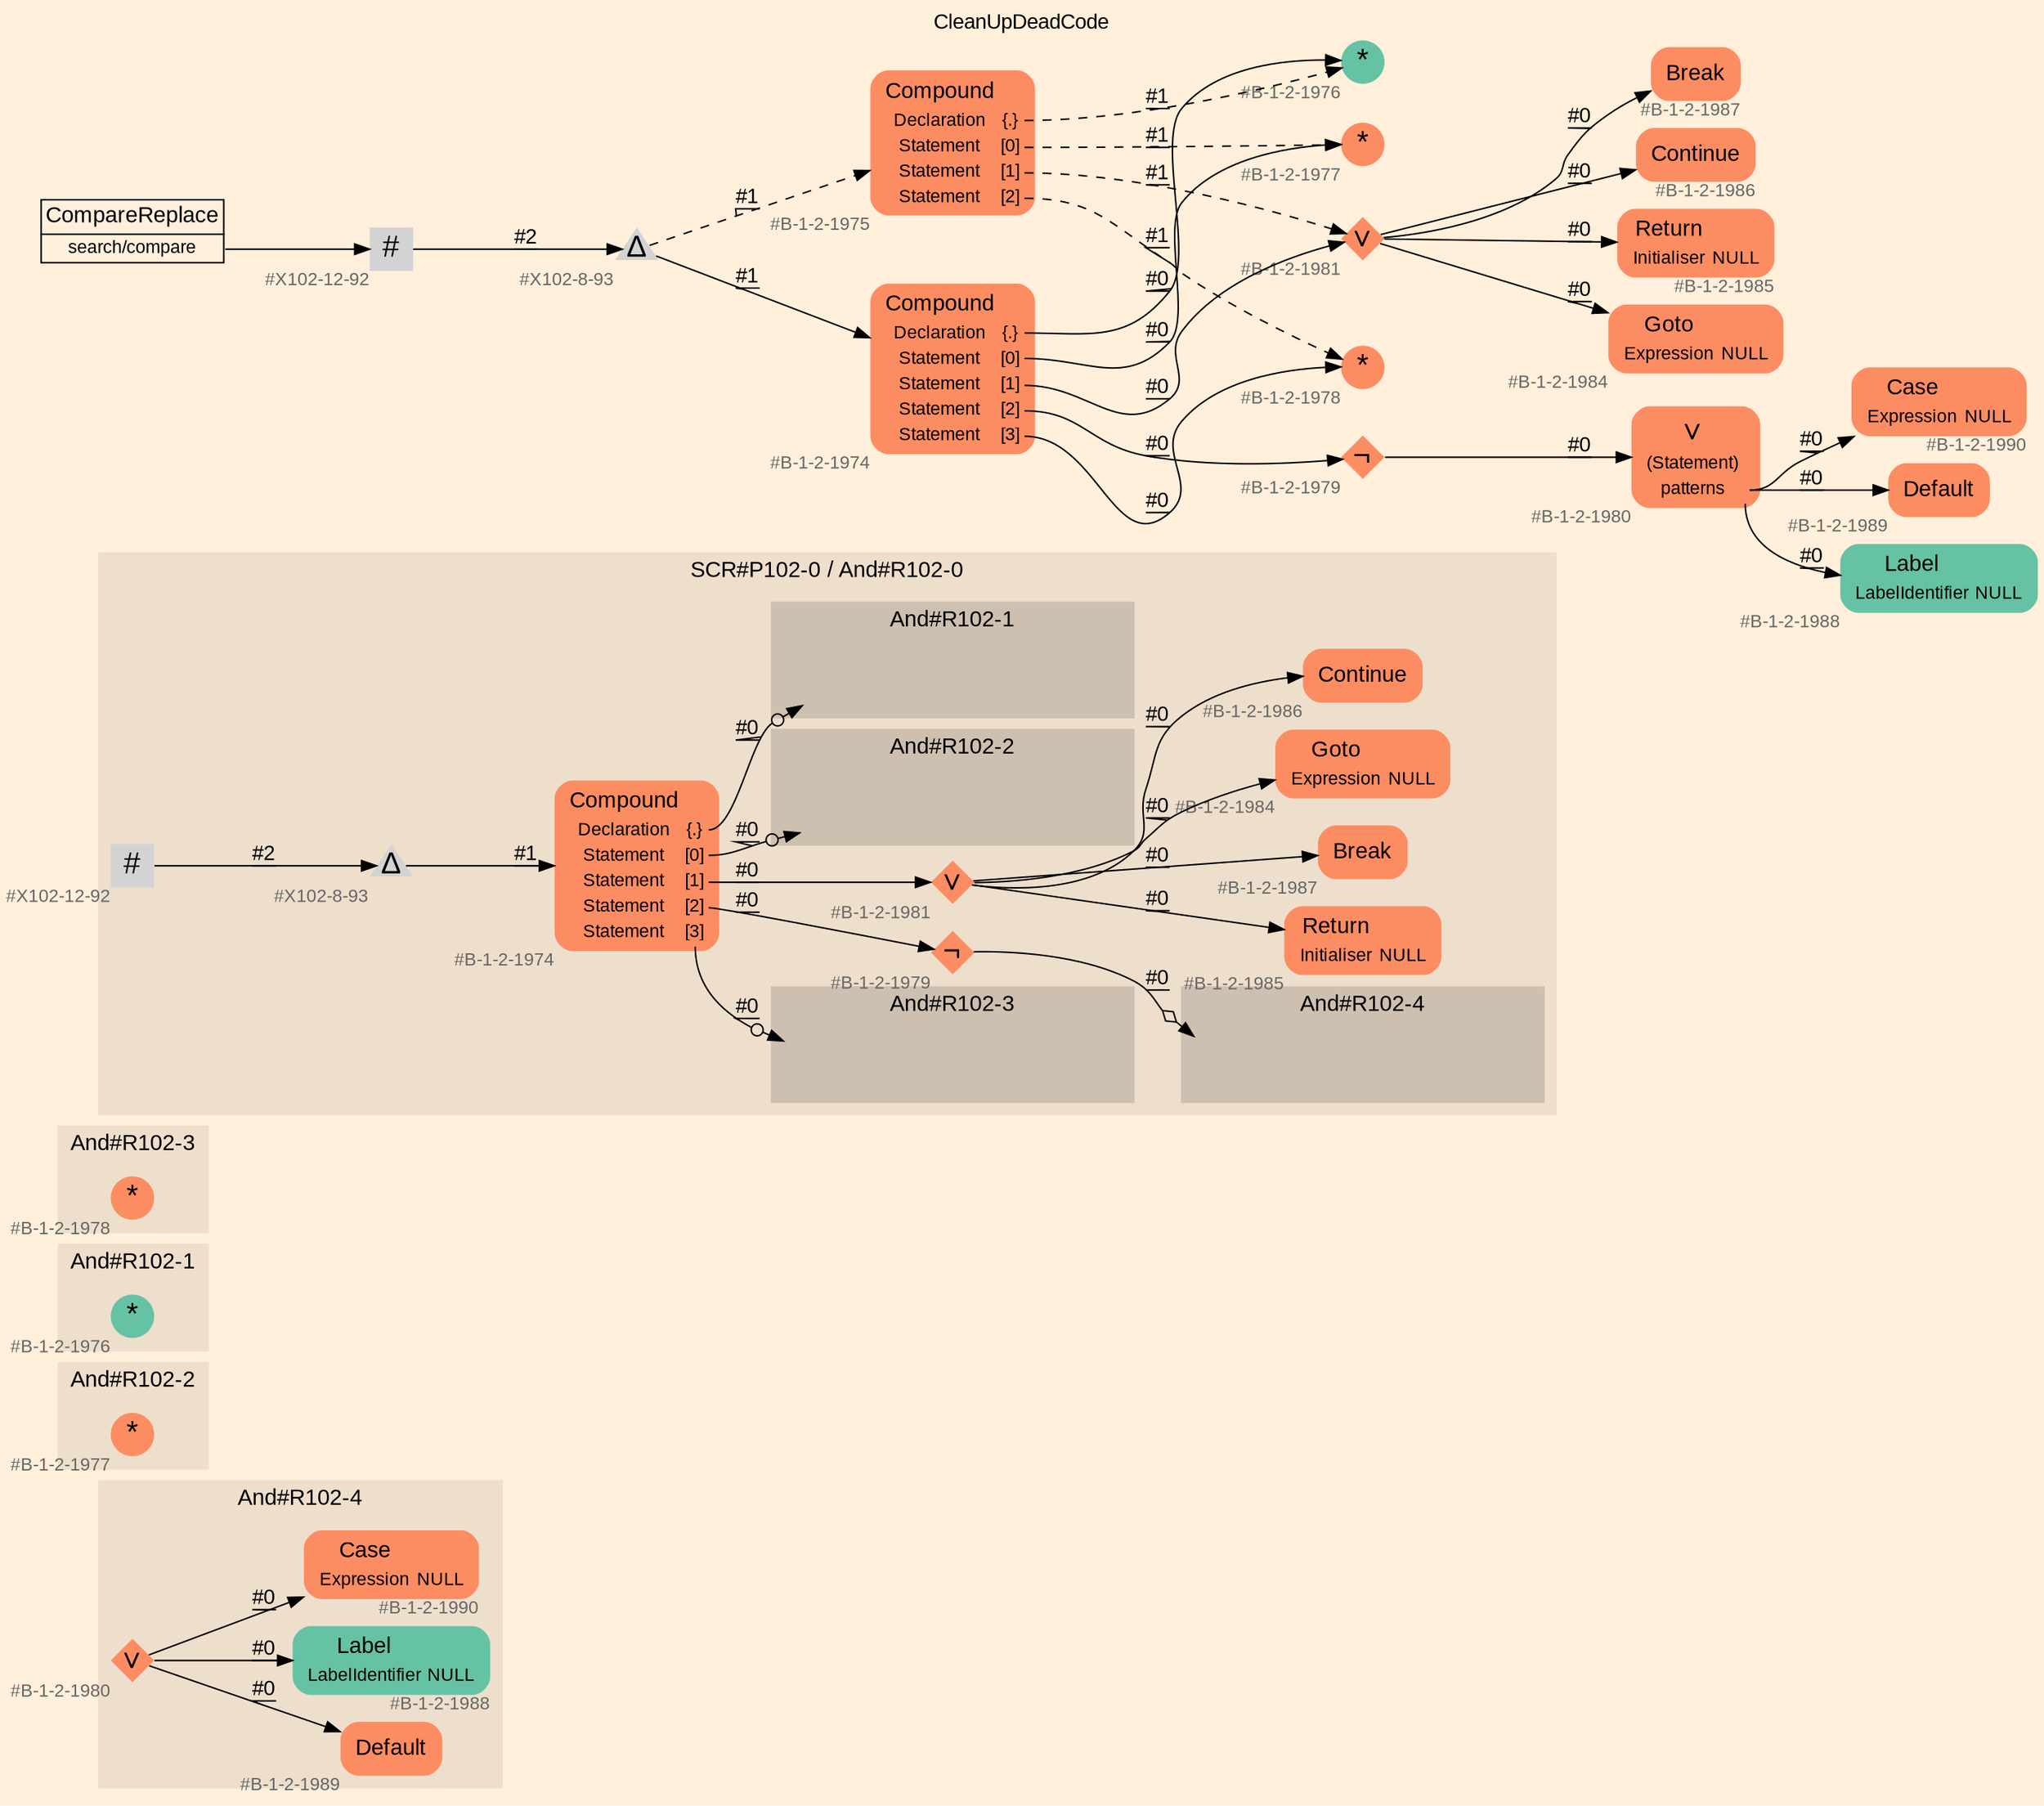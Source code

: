 digraph "CleanUpDeadCode" {
label = "CleanUpDeadCode"
labelloc = t
graph [
    rankdir = "LR"
    ranksep = 0.3
    bgcolor = antiquewhite1
    color = black
    fontcolor = black
    fontname = "Arial"
];
node [
    fontname = "Arial"
];
edge [
    fontname = "Arial"
];

// -------------------- figure And#R102-4 --------------------
// -------- region And#R102-4 ----------
subgraph "clusterAnd#R102-4" {
    label = "And#R102-4"
    style = "filled"
    color = antiquewhite2
    fontsize = "15"
    // -------- block And#R102-4/#B-1-2-1989 ----------
    "And#R102-4/#B-1-2-1989" [
        fillcolor = "/set28/2"
        xlabel = "#B-1-2-1989"
        fontsize = "12"
        fontcolor = grey40
        shape = "plaintext"
        label = <<TABLE BORDER="0" CELLBORDER="0" CELLSPACING="0">
         <TR><TD><FONT COLOR="black" POINT-SIZE="15">Default</FONT></TD></TR>
        </TABLE>>
        style = "rounded,filled"
    ];
    
    // -------- block And#R102-4/#B-1-2-1988 ----------
    "And#R102-4/#B-1-2-1988" [
        fillcolor = "/set28/1"
        xlabel = "#B-1-2-1988"
        fontsize = "12"
        fontcolor = grey40
        shape = "plaintext"
        label = <<TABLE BORDER="0" CELLBORDER="0" CELLSPACING="0">
         <TR><TD><FONT COLOR="black" POINT-SIZE="15">Label</FONT></TD></TR>
         <TR><TD><FONT COLOR="black" POINT-SIZE="12">LabelIdentifier</FONT></TD><TD PORT="port0"><FONT COLOR="black" POINT-SIZE="12">NULL</FONT></TD></TR>
        </TABLE>>
        style = "rounded,filled"
    ];
    
    // -------- block And#R102-4/#B-1-2-1990 ----------
    "And#R102-4/#B-1-2-1990" [
        fillcolor = "/set28/2"
        xlabel = "#B-1-2-1990"
        fontsize = "12"
        fontcolor = grey40
        shape = "plaintext"
        label = <<TABLE BORDER="0" CELLBORDER="0" CELLSPACING="0">
         <TR><TD><FONT COLOR="black" POINT-SIZE="15">Case</FONT></TD></TR>
         <TR><TD><FONT COLOR="black" POINT-SIZE="12">Expression</FONT></TD><TD PORT="port0"><FONT COLOR="black" POINT-SIZE="12">NULL</FONT></TD></TR>
        </TABLE>>
        style = "rounded,filled"
    ];
    
    // -------- block And#R102-4/#B-1-2-1980 ----------
    "And#R102-4/#B-1-2-1980" [
        fillcolor = "/set28/2"
        xlabel = "#B-1-2-1980"
        fontsize = "12"
        fontcolor = grey40
        shape = "diamond"
        label = <<FONT COLOR="black" POINT-SIZE="20">∨</FONT>>
        style = "filled"
        penwidth = 0.0
        fixedsize = true
        width = 0.4
        height = 0.4
    ];
    
}

"And#R102-4/#B-1-2-1980" -> "And#R102-4/#B-1-2-1990" [
    label = "#0"
    decorate = true
    color = black
    fontcolor = black
];

"And#R102-4/#B-1-2-1980" -> "And#R102-4/#B-1-2-1989" [
    label = "#0"
    decorate = true
    color = black
    fontcolor = black
];

"And#R102-4/#B-1-2-1980" -> "And#R102-4/#B-1-2-1988" [
    label = "#0"
    decorate = true
    color = black
    fontcolor = black
];


// -------------------- figure And#R102-2 --------------------
// -------- region And#R102-2 ----------
subgraph "clusterAnd#R102-2" {
    label = "And#R102-2"
    style = "filled"
    color = antiquewhite2
    fontsize = "15"
    // -------- block And#R102-2/#B-1-2-1977 ----------
    "And#R102-2/#B-1-2-1977" [
        fillcolor = "/set28/2"
        xlabel = "#B-1-2-1977"
        fontsize = "12"
        fontcolor = grey40
        shape = "circle"
        label = <<FONT COLOR="black" POINT-SIZE="20">*</FONT>>
        style = "filled"
        penwidth = 0.0
        fixedsize = true
        width = 0.4
        height = 0.4
    ];
    
}


// -------------------- figure And#R102-1 --------------------
// -------- region And#R102-1 ----------
subgraph "clusterAnd#R102-1" {
    label = "And#R102-1"
    style = "filled"
    color = antiquewhite2
    fontsize = "15"
    // -------- block And#R102-1/#B-1-2-1976 ----------
    "And#R102-1/#B-1-2-1976" [
        fillcolor = "/set28/1"
        xlabel = "#B-1-2-1976"
        fontsize = "12"
        fontcolor = grey40
        shape = "circle"
        label = <<FONT COLOR="black" POINT-SIZE="20">*</FONT>>
        style = "filled"
        penwidth = 0.0
        fixedsize = true
        width = 0.4
        height = 0.4
    ];
    
}


// -------------------- figure And#R102-3 --------------------
// -------- region And#R102-3 ----------
subgraph "clusterAnd#R102-3" {
    label = "And#R102-3"
    style = "filled"
    color = antiquewhite2
    fontsize = "15"
    // -------- block And#R102-3/#B-1-2-1978 ----------
    "And#R102-3/#B-1-2-1978" [
        fillcolor = "/set28/2"
        xlabel = "#B-1-2-1978"
        fontsize = "12"
        fontcolor = grey40
        shape = "circle"
        label = <<FONT COLOR="black" POINT-SIZE="20">*</FONT>>
        style = "filled"
        penwidth = 0.0
        fixedsize = true
        width = 0.4
        height = 0.4
    ];
    
}


// -------------------- figure And#R102-0 --------------------
// -------- region And#R102-0 ----------
subgraph "clusterAnd#R102-0" {
    label = "SCR#P102-0 / And#R102-0"
    style = "filled"
    color = antiquewhite2
    fontsize = "15"
    // -------- block And#R102-0/#X102-12-92 ----------
    "And#R102-0/#X102-12-92" [
        xlabel = "#X102-12-92"
        fontsize = "12"
        fontcolor = grey40
        shape = "square"
        label = <<FONT COLOR="black" POINT-SIZE="20">#</FONT>>
        style = "filled"
        penwidth = 0.0
        fixedsize = true
        width = 0.4
        height = 0.4
    ];
    
    // -------- block And#R102-0/#X102-8-93 ----------
    "And#R102-0/#X102-8-93" [
        xlabel = "#X102-8-93"
        fontsize = "12"
        fontcolor = grey40
        shape = "triangle"
        label = <<FONT COLOR="black" POINT-SIZE="20">Δ</FONT>>
        style = "filled"
        penwidth = 0.0
        fixedsize = true
        width = 0.4
        height = 0.4
    ];
    
    // -------- block And#R102-0/#B-1-2-1986 ----------
    "And#R102-0/#B-1-2-1986" [
        fillcolor = "/set28/2"
        xlabel = "#B-1-2-1986"
        fontsize = "12"
        fontcolor = grey40
        shape = "plaintext"
        label = <<TABLE BORDER="0" CELLBORDER="0" CELLSPACING="0">
         <TR><TD><FONT COLOR="black" POINT-SIZE="15">Continue</FONT></TD></TR>
        </TABLE>>
        style = "rounded,filled"
    ];
    
    // -------- block And#R102-0/#B-1-2-1979 ----------
    "And#R102-0/#B-1-2-1979" [
        fillcolor = "/set28/2"
        xlabel = "#B-1-2-1979"
        fontsize = "12"
        fontcolor = grey40
        shape = "diamond"
        label = <<FONT COLOR="black" POINT-SIZE="20">¬</FONT>>
        style = "filled"
        penwidth = 0.0
        fixedsize = true
        width = 0.4
        height = 0.4
    ];
    
    // -------- block And#R102-0/#B-1-2-1985 ----------
    "And#R102-0/#B-1-2-1985" [
        fillcolor = "/set28/2"
        xlabel = "#B-1-2-1985"
        fontsize = "12"
        fontcolor = grey40
        shape = "plaintext"
        label = <<TABLE BORDER="0" CELLBORDER="0" CELLSPACING="0">
         <TR><TD><FONT COLOR="black" POINT-SIZE="15">Return</FONT></TD></TR>
         <TR><TD><FONT COLOR="black" POINT-SIZE="12">Initialiser</FONT></TD><TD PORT="port0"><FONT COLOR="black" POINT-SIZE="12">NULL</FONT></TD></TR>
        </TABLE>>
        style = "rounded,filled"
    ];
    
    // -------- block And#R102-0/#B-1-2-1981 ----------
    "And#R102-0/#B-1-2-1981" [
        fillcolor = "/set28/2"
        xlabel = "#B-1-2-1981"
        fontsize = "12"
        fontcolor = grey40
        shape = "diamond"
        label = <<FONT COLOR="black" POINT-SIZE="20">∨</FONT>>
        style = "filled"
        penwidth = 0.0
        fixedsize = true
        width = 0.4
        height = 0.4
    ];
    
    // -------- block And#R102-0/#B-1-2-1987 ----------
    "And#R102-0/#B-1-2-1987" [
        fillcolor = "/set28/2"
        xlabel = "#B-1-2-1987"
        fontsize = "12"
        fontcolor = grey40
        shape = "plaintext"
        label = <<TABLE BORDER="0" CELLBORDER="0" CELLSPACING="0">
         <TR><TD><FONT COLOR="black" POINT-SIZE="15">Break</FONT></TD></TR>
        </TABLE>>
        style = "rounded,filled"
    ];
    
    // -------- block And#R102-0/#B-1-2-1974 ----------
    "And#R102-0/#B-1-2-1974" [
        fillcolor = "/set28/2"
        xlabel = "#B-1-2-1974"
        fontsize = "12"
        fontcolor = grey40
        shape = "plaintext"
        label = <<TABLE BORDER="0" CELLBORDER="0" CELLSPACING="0">
         <TR><TD><FONT COLOR="black" POINT-SIZE="15">Compound</FONT></TD></TR>
         <TR><TD><FONT COLOR="black" POINT-SIZE="12">Declaration</FONT></TD><TD PORT="port0"><FONT COLOR="black" POINT-SIZE="12">{.}</FONT></TD></TR>
         <TR><TD><FONT COLOR="black" POINT-SIZE="12">Statement</FONT></TD><TD PORT="port1"><FONT COLOR="black" POINT-SIZE="12">[0]</FONT></TD></TR>
         <TR><TD><FONT COLOR="black" POINT-SIZE="12">Statement</FONT></TD><TD PORT="port2"><FONT COLOR="black" POINT-SIZE="12">[1]</FONT></TD></TR>
         <TR><TD><FONT COLOR="black" POINT-SIZE="12">Statement</FONT></TD><TD PORT="port3"><FONT COLOR="black" POINT-SIZE="12">[2]</FONT></TD></TR>
         <TR><TD><FONT COLOR="black" POINT-SIZE="12">Statement</FONT></TD><TD PORT="port4"><FONT COLOR="black" POINT-SIZE="12">[3]</FONT></TD></TR>
        </TABLE>>
        style = "rounded,filled"
    ];
    
    // -------- block And#R102-0/#B-1-2-1984 ----------
    "And#R102-0/#B-1-2-1984" [
        fillcolor = "/set28/2"
        xlabel = "#B-1-2-1984"
        fontsize = "12"
        fontcolor = grey40
        shape = "plaintext"
        label = <<TABLE BORDER="0" CELLBORDER="0" CELLSPACING="0">
         <TR><TD><FONT COLOR="black" POINT-SIZE="15">Goto</FONT></TD></TR>
         <TR><TD><FONT COLOR="black" POINT-SIZE="12">Expression</FONT></TD><TD PORT="port0"><FONT COLOR="black" POINT-SIZE="12">NULL</FONT></TD></TR>
        </TABLE>>
        style = "rounded,filled"
    ];
    
    // -------- region And#R102-0/And#R102-1 ----------
    subgraph "clusterAnd#R102-0/And#R102-1" {
        label = "And#R102-1"
        style = "filled"
        color = antiquewhite3
        fontsize = "15"
        // -------- block And#R102-0/And#R102-1/#B-1-2-1976 ----------
        "And#R102-0/And#R102-1/#B-1-2-1976" [
            fillcolor = "/set28/1"
            xlabel = "#B-1-2-1976"
            fontsize = "12"
            fontcolor = grey40
            shape = "none"
            style = "invisible"
        ];
        
    }
    
    // -------- region And#R102-0/And#R102-2 ----------
    subgraph "clusterAnd#R102-0/And#R102-2" {
        label = "And#R102-2"
        style = "filled"
        color = antiquewhite3
        fontsize = "15"
        // -------- block And#R102-0/And#R102-2/#B-1-2-1977 ----------
        "And#R102-0/And#R102-2/#B-1-2-1977" [
            fillcolor = "/set28/2"
            xlabel = "#B-1-2-1977"
            fontsize = "12"
            fontcolor = grey40
            shape = "none"
            style = "invisible"
        ];
        
    }
    
    // -------- region And#R102-0/And#R102-3 ----------
    subgraph "clusterAnd#R102-0/And#R102-3" {
        label = "And#R102-3"
        style = "filled"
        color = antiquewhite3
        fontsize = "15"
        // -------- block And#R102-0/And#R102-3/#B-1-2-1978 ----------
        "And#R102-0/And#R102-3/#B-1-2-1978" [
            fillcolor = "/set28/2"
            xlabel = "#B-1-2-1978"
            fontsize = "12"
            fontcolor = grey40
            shape = "none"
            style = "invisible"
        ];
        
    }
    
    // -------- region And#R102-0/And#R102-4 ----------
    subgraph "clusterAnd#R102-0/And#R102-4" {
        label = "And#R102-4"
        style = "filled"
        color = antiquewhite3
        fontsize = "15"
        // -------- block And#R102-0/And#R102-4/#B-1-2-1980 ----------
        "And#R102-0/And#R102-4/#B-1-2-1980" [
            fillcolor = "/set28/2"
            xlabel = "#B-1-2-1980"
            fontsize = "12"
            fontcolor = grey40
            shape = "none"
            style = "invisible"
        ];
        
    }
    
}

"And#R102-0/#X102-12-92" -> "And#R102-0/#X102-8-93" [
    label = "#2"
    decorate = true
    color = black
    fontcolor = black
];

"And#R102-0/#X102-8-93" -> "And#R102-0/#B-1-2-1974" [
    label = "#1"
    decorate = true
    color = black
    fontcolor = black
];

"And#R102-0/#B-1-2-1979" -> "And#R102-0/And#R102-4/#B-1-2-1980" [
    arrowhead="normalnoneodiamond"
    label = "#0"
    decorate = true
    color = black
    fontcolor = black
];

"And#R102-0/#B-1-2-1981" -> "And#R102-0/#B-1-2-1987" [
    label = "#0"
    decorate = true
    color = black
    fontcolor = black
];

"And#R102-0/#B-1-2-1981" -> "And#R102-0/#B-1-2-1986" [
    label = "#0"
    decorate = true
    color = black
    fontcolor = black
];

"And#R102-0/#B-1-2-1981" -> "And#R102-0/#B-1-2-1985" [
    label = "#0"
    decorate = true
    color = black
    fontcolor = black
];

"And#R102-0/#B-1-2-1981" -> "And#R102-0/#B-1-2-1984" [
    label = "#0"
    decorate = true
    color = black
    fontcolor = black
];

"And#R102-0/#B-1-2-1974":port0 -> "And#R102-0/And#R102-1/#B-1-2-1976" [
    arrowhead="normalnoneodot"
    label = "#0"
    decorate = true
    color = black
    fontcolor = black
];

"And#R102-0/#B-1-2-1974":port1 -> "And#R102-0/And#R102-2/#B-1-2-1977" [
    arrowhead="normalnoneodot"
    label = "#0"
    decorate = true
    color = black
    fontcolor = black
];

"And#R102-0/#B-1-2-1974":port2 -> "And#R102-0/#B-1-2-1981" [
    label = "#0"
    decorate = true
    color = black
    fontcolor = black
];

"And#R102-0/#B-1-2-1974":port3 -> "And#R102-0/#B-1-2-1979" [
    label = "#0"
    decorate = true
    color = black
    fontcolor = black
];

"And#R102-0/#B-1-2-1974":port4 -> "And#R102-0/And#R102-3/#B-1-2-1978" [
    arrowhead="normalnoneodot"
    label = "#0"
    decorate = true
    color = black
    fontcolor = black
];


// -------------------- transformation figure --------------------
// -------- block CR#X102-10-102 ----------
"CR#X102-10-102" [
    fillcolor = antiquewhite1
    fontsize = "12"
    fontcolor = grey40
    shape = "plaintext"
    label = <<TABLE BORDER="0" CELLBORDER="1" CELLSPACING="0">
     <TR><TD><FONT COLOR="black" POINT-SIZE="15">CompareReplace</FONT></TD></TR>
     <TR><TD PORT="port0"><FONT COLOR="black" POINT-SIZE="12">search/compare</FONT></TD></TR>
    </TABLE>>
    style = "filled"
    color = black
];

// -------- block #X102-12-92 ----------
"#X102-12-92" [
    xlabel = "#X102-12-92"
    fontsize = "12"
    fontcolor = grey40
    shape = "square"
    label = <<FONT COLOR="black" POINT-SIZE="20">#</FONT>>
    style = "filled"
    penwidth = 0.0
    fixedsize = true
    width = 0.4
    height = 0.4
];

// -------- block #X102-8-93 ----------
"#X102-8-93" [
    xlabel = "#X102-8-93"
    fontsize = "12"
    fontcolor = grey40
    shape = "triangle"
    label = <<FONT COLOR="black" POINT-SIZE="20">Δ</FONT>>
    style = "filled"
    penwidth = 0.0
    fixedsize = true
    width = 0.4
    height = 0.4
];

// -------- block #B-1-2-1974 ----------
"#B-1-2-1974" [
    fillcolor = "/set28/2"
    xlabel = "#B-1-2-1974"
    fontsize = "12"
    fontcolor = grey40
    shape = "plaintext"
    label = <<TABLE BORDER="0" CELLBORDER="0" CELLSPACING="0">
     <TR><TD><FONT COLOR="black" POINT-SIZE="15">Compound</FONT></TD></TR>
     <TR><TD><FONT COLOR="black" POINT-SIZE="12">Declaration</FONT></TD><TD PORT="port0"><FONT COLOR="black" POINT-SIZE="12">{.}</FONT></TD></TR>
     <TR><TD><FONT COLOR="black" POINT-SIZE="12">Statement</FONT></TD><TD PORT="port1"><FONT COLOR="black" POINT-SIZE="12">[0]</FONT></TD></TR>
     <TR><TD><FONT COLOR="black" POINT-SIZE="12">Statement</FONT></TD><TD PORT="port2"><FONT COLOR="black" POINT-SIZE="12">[1]</FONT></TD></TR>
     <TR><TD><FONT COLOR="black" POINT-SIZE="12">Statement</FONT></TD><TD PORT="port3"><FONT COLOR="black" POINT-SIZE="12">[2]</FONT></TD></TR>
     <TR><TD><FONT COLOR="black" POINT-SIZE="12">Statement</FONT></TD><TD PORT="port4"><FONT COLOR="black" POINT-SIZE="12">[3]</FONT></TD></TR>
    </TABLE>>
    style = "rounded,filled"
];

// -------- block #B-1-2-1976 ----------
"#B-1-2-1976" [
    fillcolor = "/set28/1"
    xlabel = "#B-1-2-1976"
    fontsize = "12"
    fontcolor = grey40
    shape = "circle"
    label = <<FONT COLOR="black" POINT-SIZE="20">*</FONT>>
    style = "filled"
    penwidth = 0.0
    fixedsize = true
    width = 0.4
    height = 0.4
];

// -------- block #B-1-2-1977 ----------
"#B-1-2-1977" [
    fillcolor = "/set28/2"
    xlabel = "#B-1-2-1977"
    fontsize = "12"
    fontcolor = grey40
    shape = "circle"
    label = <<FONT COLOR="black" POINT-SIZE="20">*</FONT>>
    style = "filled"
    penwidth = 0.0
    fixedsize = true
    width = 0.4
    height = 0.4
];

// -------- block #B-1-2-1981 ----------
"#B-1-2-1981" [
    fillcolor = "/set28/2"
    xlabel = "#B-1-2-1981"
    fontsize = "12"
    fontcolor = grey40
    shape = "diamond"
    label = <<FONT COLOR="black" POINT-SIZE="20">∨</FONT>>
    style = "filled"
    penwidth = 0.0
    fixedsize = true
    width = 0.4
    height = 0.4
];

// -------- block #B-1-2-1987 ----------
"#B-1-2-1987" [
    fillcolor = "/set28/2"
    xlabel = "#B-1-2-1987"
    fontsize = "12"
    fontcolor = grey40
    shape = "plaintext"
    label = <<TABLE BORDER="0" CELLBORDER="0" CELLSPACING="0">
     <TR><TD><FONT COLOR="black" POINT-SIZE="15">Break</FONT></TD></TR>
    </TABLE>>
    style = "rounded,filled"
];

// -------- block #B-1-2-1986 ----------
"#B-1-2-1986" [
    fillcolor = "/set28/2"
    xlabel = "#B-1-2-1986"
    fontsize = "12"
    fontcolor = grey40
    shape = "plaintext"
    label = <<TABLE BORDER="0" CELLBORDER="0" CELLSPACING="0">
     <TR><TD><FONT COLOR="black" POINT-SIZE="15">Continue</FONT></TD></TR>
    </TABLE>>
    style = "rounded,filled"
];

// -------- block #B-1-2-1985 ----------
"#B-1-2-1985" [
    fillcolor = "/set28/2"
    xlabel = "#B-1-2-1985"
    fontsize = "12"
    fontcolor = grey40
    shape = "plaintext"
    label = <<TABLE BORDER="0" CELLBORDER="0" CELLSPACING="0">
     <TR><TD><FONT COLOR="black" POINT-SIZE="15">Return</FONT></TD></TR>
     <TR><TD><FONT COLOR="black" POINT-SIZE="12">Initialiser</FONT></TD><TD PORT="port0"><FONT COLOR="black" POINT-SIZE="12">NULL</FONT></TD></TR>
    </TABLE>>
    style = "rounded,filled"
];

// -------- block #B-1-2-1984 ----------
"#B-1-2-1984" [
    fillcolor = "/set28/2"
    xlabel = "#B-1-2-1984"
    fontsize = "12"
    fontcolor = grey40
    shape = "plaintext"
    label = <<TABLE BORDER="0" CELLBORDER="0" CELLSPACING="0">
     <TR><TD><FONT COLOR="black" POINT-SIZE="15">Goto</FONT></TD></TR>
     <TR><TD><FONT COLOR="black" POINT-SIZE="12">Expression</FONT></TD><TD PORT="port0"><FONT COLOR="black" POINT-SIZE="12">NULL</FONT></TD></TR>
    </TABLE>>
    style = "rounded,filled"
];

// -------- block #B-1-2-1979 ----------
"#B-1-2-1979" [
    fillcolor = "/set28/2"
    xlabel = "#B-1-2-1979"
    fontsize = "12"
    fontcolor = grey40
    shape = "diamond"
    label = <<FONT COLOR="black" POINT-SIZE="20">¬</FONT>>
    style = "filled"
    penwidth = 0.0
    fixedsize = true
    width = 0.4
    height = 0.4
];

// -------- block #B-1-2-1980 ----------
"#B-1-2-1980" [
    fillcolor = "/set28/2"
    xlabel = "#B-1-2-1980"
    fontsize = "12"
    fontcolor = grey40
    shape = "plaintext"
    label = <<TABLE BORDER="0" CELLBORDER="0" CELLSPACING="0">
     <TR><TD><FONT COLOR="black" POINT-SIZE="20">∨</FONT></TD></TR>
     <TR><TD><FONT COLOR="black" POINT-SIZE="12">(Statement)</FONT></TD><TD PORT="port0"></TD></TR>
     <TR><TD><FONT COLOR="black" POINT-SIZE="12">patterns</FONT></TD><TD PORT="port1"></TD></TR>
    </TABLE>>
    style = "rounded,filled"
];

// -------- block #B-1-2-1990 ----------
"#B-1-2-1990" [
    fillcolor = "/set28/2"
    xlabel = "#B-1-2-1990"
    fontsize = "12"
    fontcolor = grey40
    shape = "plaintext"
    label = <<TABLE BORDER="0" CELLBORDER="0" CELLSPACING="0">
     <TR><TD><FONT COLOR="black" POINT-SIZE="15">Case</FONT></TD></TR>
     <TR><TD><FONT COLOR="black" POINT-SIZE="12">Expression</FONT></TD><TD PORT="port0"><FONT COLOR="black" POINT-SIZE="12">NULL</FONT></TD></TR>
    </TABLE>>
    style = "rounded,filled"
];

// -------- block #B-1-2-1989 ----------
"#B-1-2-1989" [
    fillcolor = "/set28/2"
    xlabel = "#B-1-2-1989"
    fontsize = "12"
    fontcolor = grey40
    shape = "plaintext"
    label = <<TABLE BORDER="0" CELLBORDER="0" CELLSPACING="0">
     <TR><TD><FONT COLOR="black" POINT-SIZE="15">Default</FONT></TD></TR>
    </TABLE>>
    style = "rounded,filled"
];

// -------- block #B-1-2-1988 ----------
"#B-1-2-1988" [
    fillcolor = "/set28/1"
    xlabel = "#B-1-2-1988"
    fontsize = "12"
    fontcolor = grey40
    shape = "plaintext"
    label = <<TABLE BORDER="0" CELLBORDER="0" CELLSPACING="0">
     <TR><TD><FONT COLOR="black" POINT-SIZE="15">Label</FONT></TD></TR>
     <TR><TD><FONT COLOR="black" POINT-SIZE="12">LabelIdentifier</FONT></TD><TD PORT="port0"><FONT COLOR="black" POINT-SIZE="12">NULL</FONT></TD></TR>
    </TABLE>>
    style = "rounded,filled"
];

// -------- block #B-1-2-1978 ----------
"#B-1-2-1978" [
    fillcolor = "/set28/2"
    xlabel = "#B-1-2-1978"
    fontsize = "12"
    fontcolor = grey40
    shape = "circle"
    label = <<FONT COLOR="black" POINT-SIZE="20">*</FONT>>
    style = "filled"
    penwidth = 0.0
    fixedsize = true
    width = 0.4
    height = 0.4
];

// -------- block #B-1-2-1975 ----------
"#B-1-2-1975" [
    fillcolor = "/set28/2"
    xlabel = "#B-1-2-1975"
    fontsize = "12"
    fontcolor = grey40
    shape = "plaintext"
    label = <<TABLE BORDER="0" CELLBORDER="0" CELLSPACING="0">
     <TR><TD><FONT COLOR="black" POINT-SIZE="15">Compound</FONT></TD></TR>
     <TR><TD><FONT COLOR="black" POINT-SIZE="12">Declaration</FONT></TD><TD PORT="port0"><FONT COLOR="black" POINT-SIZE="12">{.}</FONT></TD></TR>
     <TR><TD><FONT COLOR="black" POINT-SIZE="12">Statement</FONT></TD><TD PORT="port1"><FONT COLOR="black" POINT-SIZE="12">[0]</FONT></TD></TR>
     <TR><TD><FONT COLOR="black" POINT-SIZE="12">Statement</FONT></TD><TD PORT="port2"><FONT COLOR="black" POINT-SIZE="12">[1]</FONT></TD></TR>
     <TR><TD><FONT COLOR="black" POINT-SIZE="12">Statement</FONT></TD><TD PORT="port3"><FONT COLOR="black" POINT-SIZE="12">[2]</FONT></TD></TR>
    </TABLE>>
    style = "rounded,filled"
];

"CR#X102-10-102":port0 -> "#X102-12-92" [
    label = ""
    decorate = true
    color = black
    fontcolor = black
];

"#X102-12-92" -> "#X102-8-93" [
    label = "#2"
    decorate = true
    color = black
    fontcolor = black
];

"#X102-8-93" -> "#B-1-2-1974" [
    label = "#1"
    decorate = true
    color = black
    fontcolor = black
];

"#X102-8-93" -> "#B-1-2-1975" [
    style="dashed"
    label = "#1"
    decorate = true
    color = black
    fontcolor = black
];

"#B-1-2-1974":port0 -> "#B-1-2-1976" [
    label = "#0"
    decorate = true
    color = black
    fontcolor = black
];

"#B-1-2-1974":port1 -> "#B-1-2-1977" [
    label = "#0"
    decorate = true
    color = black
    fontcolor = black
];

"#B-1-2-1974":port2 -> "#B-1-2-1981" [
    label = "#0"
    decorate = true
    color = black
    fontcolor = black
];

"#B-1-2-1974":port3 -> "#B-1-2-1979" [
    label = "#0"
    decorate = true
    color = black
    fontcolor = black
];

"#B-1-2-1974":port4 -> "#B-1-2-1978" [
    label = "#0"
    decorate = true
    color = black
    fontcolor = black
];

"#B-1-2-1981" -> "#B-1-2-1987" [
    label = "#0"
    decorate = true
    color = black
    fontcolor = black
];

"#B-1-2-1981" -> "#B-1-2-1986" [
    label = "#0"
    decorate = true
    color = black
    fontcolor = black
];

"#B-1-2-1981" -> "#B-1-2-1985" [
    label = "#0"
    decorate = true
    color = black
    fontcolor = black
];

"#B-1-2-1981" -> "#B-1-2-1984" [
    label = "#0"
    decorate = true
    color = black
    fontcolor = black
];

"#B-1-2-1979" -> "#B-1-2-1980" [
    label = "#0"
    decorate = true
    color = black
    fontcolor = black
];

"#B-1-2-1980":port1 -> "#B-1-2-1990" [
    label = "#0"
    decorate = true
    color = black
    fontcolor = black
];

"#B-1-2-1980":port1 -> "#B-1-2-1989" [
    label = "#0"
    decorate = true
    color = black
    fontcolor = black
];

"#B-1-2-1980":port1 -> "#B-1-2-1988" [
    label = "#0"
    decorate = true
    color = black
    fontcolor = black
];

"#B-1-2-1975":port0 -> "#B-1-2-1976" [
    style="dashed"
    label = "#1"
    decorate = true
    color = black
    fontcolor = black
];

"#B-1-2-1975":port1 -> "#B-1-2-1977" [
    style="dashed"
    label = "#1"
    decorate = true
    color = black
    fontcolor = black
];

"#B-1-2-1975":port2 -> "#B-1-2-1981" [
    style="dashed"
    label = "#1"
    decorate = true
    color = black
    fontcolor = black
];

"#B-1-2-1975":port3 -> "#B-1-2-1978" [
    style="dashed"
    label = "#1"
    decorate = true
    color = black
    fontcolor = black
];


}
